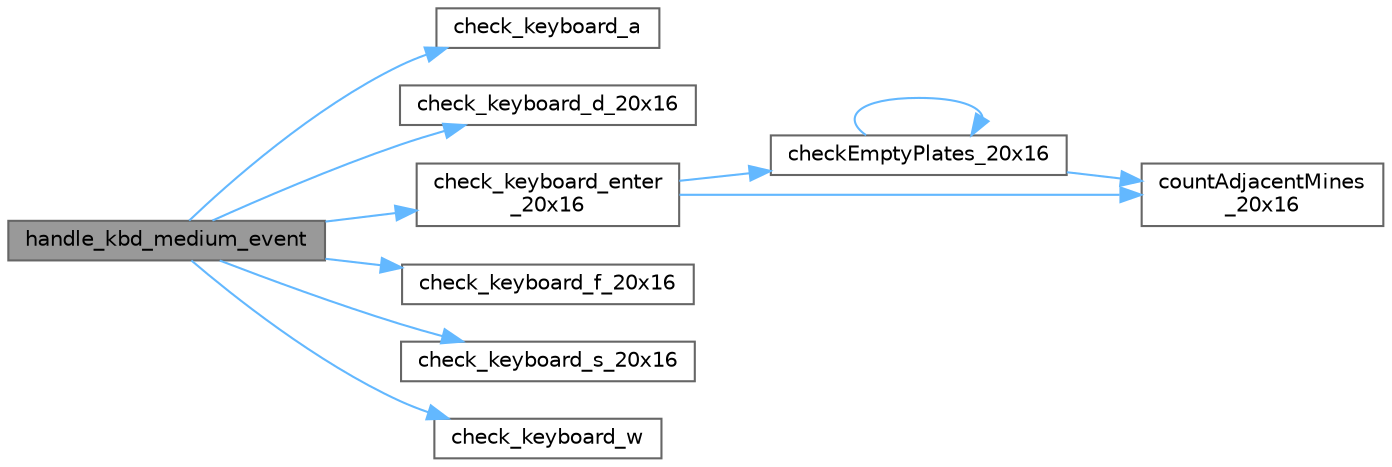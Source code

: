 digraph "handle_kbd_medium_event"
{
 // LATEX_PDF_SIZE
  bgcolor="transparent";
  edge [fontname=Helvetica,fontsize=10,labelfontname=Helvetica,labelfontsize=10];
  node [fontname=Helvetica,fontsize=10,shape=box,height=0.2,width=0.4];
  rankdir="LR";
  Node1 [label="handle_kbd_medium_event",height=0.2,width=0.4,color="gray40", fillcolor="grey60", style="filled", fontcolor="black",tooltip="This function handles keyboard events specific to the medium state."];
  Node1 -> Node2 [color="steelblue1",style="solid"];
  Node2 [label="check_keyboard_a",height=0.2,width=0.4,color="grey40", fillcolor="white", style="filled",URL="$game__state_8c.html#a62dbdccc2e359d731f68de9d221b77a2",tooltip="This function detects the 'A' key press on the keyboard and performs specific actions based on the cu..."];
  Node1 -> Node3 [color="steelblue1",style="solid"];
  Node3 [label="check_keyboard_d_20x16",height=0.2,width=0.4,color="grey40", fillcolor="white", style="filled",URL="$game__state_8c.html#a4cec07225ed46962859d77f2889c635e",tooltip="This function checks for the 'D' key press on the keyboard in a 20x16 grid."];
  Node1 -> Node4 [color="steelblue1",style="solid"];
  Node4 [label="check_keyboard_enter\l_20x16",height=0.2,width=0.4,color="grey40", fillcolor="white", style="filled",URL="$game__state_8c.html#a50eccb2a37ab49df20679f9fd2b8aa0c",tooltip="This function checks for the 'Enter' key press on the keyboard in a 20x16 grid."];
  Node4 -> Node5 [color="steelblue1",style="solid"];
  Node5 [label="checkEmptyPlates_20x16",height=0.2,width=0.4,color="grey40", fillcolor="white", style="filled",URL="$game__logic_8c.html#aaf55cbfd7dd6353666af81f2f18ccbd3",tooltip="This function is responsible for checking and revealing empty plates in a 20x16 board."];
  Node5 -> Node5 [color="steelblue1",style="solid"];
  Node5 -> Node6 [color="steelblue1",style="solid"];
  Node6 [label="countAdjacentMines\l_20x16",height=0.2,width=0.4,color="grey40", fillcolor="white", style="filled",URL="$game__logic_8c.html#acc65ea0b1c8c65f4f30c36b167eab146",tooltip="This function calculates and returns the count of adjacent mines around a specified cell in a 20x16 b..."];
  Node4 -> Node6 [color="steelblue1",style="solid"];
  Node1 -> Node7 [color="steelblue1",style="solid"];
  Node7 [label="check_keyboard_f_20x16",height=0.2,width=0.4,color="grey40", fillcolor="white", style="filled",URL="$game__state_8c.html#af61ed6db8b0b4ecab7801d3d5b347322",tooltip=" "];
  Node1 -> Node8 [color="steelblue1",style="solid"];
  Node8 [label="check_keyboard_s_20x16",height=0.2,width=0.4,color="grey40", fillcolor="white", style="filled",URL="$game__state_8c.html#a60fb1161dac992f98b7e0a09b8898901",tooltip="This function checks for the 'S' key press on the keyboard in a 20x16 grid."];
  Node1 -> Node9 [color="steelblue1",style="solid"];
  Node9 [label="check_keyboard_w",height=0.2,width=0.4,color="grey40", fillcolor="white", style="filled",URL="$game__state_8c.html#ad70f7e6bd2036071b4aae2dd5b39b650",tooltip="This function is responsible for detecting the 'W' key press on the keyboard and performing the corre..."];
}
